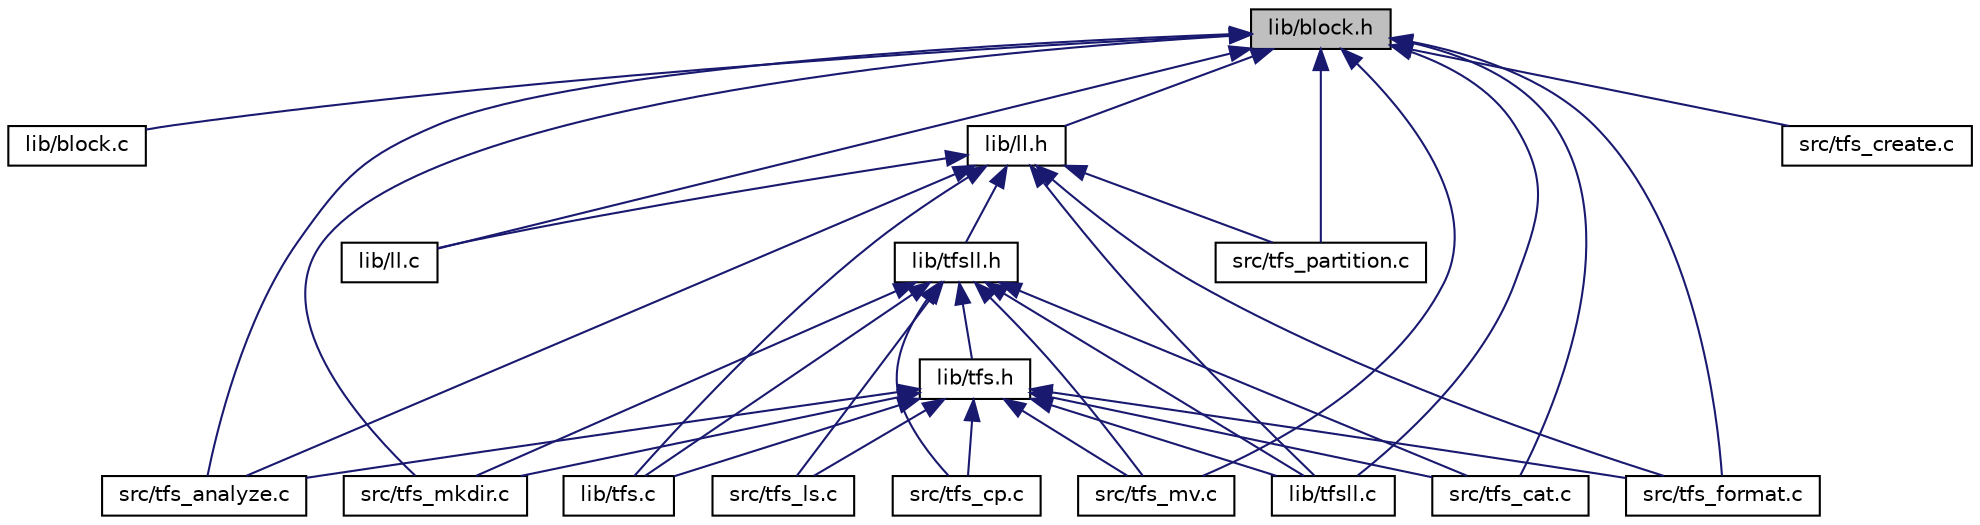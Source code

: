 digraph "lib/block.h"
{
  edge [fontname="Helvetica",fontsize="10",labelfontname="Helvetica",labelfontsize="10"];
  node [fontname="Helvetica",fontsize="10",shape=record];
  Node1 [label="lib/block.h",height=0.2,width=0.4,color="black", fillcolor="grey75", style="filled", fontcolor="black"];
  Node1 -> Node2 [dir="back",color="midnightblue",fontsize="10",style="solid"];
  Node2 [label="lib/block.c",height=0.2,width=0.4,color="black", fillcolor="white", style="filled",URL="$block_8c.html"];
  Node1 -> Node3 [dir="back",color="midnightblue",fontsize="10",style="solid"];
  Node3 [label="lib/ll.h",height=0.2,width=0.4,color="black", fillcolor="white", style="filled",URL="$ll_8h.html"];
  Node3 -> Node4 [dir="back",color="midnightblue",fontsize="10",style="solid"];
  Node4 [label="lib/ll.c",height=0.2,width=0.4,color="black", fillcolor="white", style="filled",URL="$ll_8c.html"];
  Node3 -> Node5 [dir="back",color="midnightblue",fontsize="10",style="solid"];
  Node5 [label="lib/tfsll.h",height=0.2,width=0.4,color="black", fillcolor="white", style="filled",URL="$tfsll_8h.html"];
  Node5 -> Node6 [dir="back",color="midnightblue",fontsize="10",style="solid"];
  Node6 [label="lib/tfs.h",height=0.2,width=0.4,color="black", fillcolor="white", style="filled",URL="$tfs_8h.html"];
  Node6 -> Node7 [dir="back",color="midnightblue",fontsize="10",style="solid"];
  Node7 [label="lib/tfs.c",height=0.2,width=0.4,color="black", fillcolor="white", style="filled",URL="$tfs_8c.html"];
  Node6 -> Node8 [dir="back",color="midnightblue",fontsize="10",style="solid"];
  Node8 [label="lib/tfsll.c",height=0.2,width=0.4,color="black", fillcolor="white", style="filled",URL="$tfsll_8c.html"];
  Node6 -> Node9 [dir="back",color="midnightblue",fontsize="10",style="solid"];
  Node9 [label="src/tfs_analyze.c",height=0.2,width=0.4,color="black", fillcolor="white", style="filled",URL="$tfs__analyze_8c.html"];
  Node6 -> Node10 [dir="back",color="midnightblue",fontsize="10",style="solid"];
  Node10 [label="src/tfs_cat.c",height=0.2,width=0.4,color="black", fillcolor="white", style="filled",URL="$tfs__cat_8c.html"];
  Node6 -> Node11 [dir="back",color="midnightblue",fontsize="10",style="solid"];
  Node11 [label="src/tfs_cp.c",height=0.2,width=0.4,color="black", fillcolor="white", style="filled",URL="$tfs__cp_8c.html"];
  Node6 -> Node12 [dir="back",color="midnightblue",fontsize="10",style="solid"];
  Node12 [label="src/tfs_format.c",height=0.2,width=0.4,color="black", fillcolor="white", style="filled",URL="$tfs__format_8c.html"];
  Node6 -> Node13 [dir="back",color="midnightblue",fontsize="10",style="solid"];
  Node13 [label="src/tfs_ls.c",height=0.2,width=0.4,color="black", fillcolor="white", style="filled",URL="$tfs__ls_8c.html"];
  Node6 -> Node14 [dir="back",color="midnightblue",fontsize="10",style="solid"];
  Node14 [label="src/tfs_mkdir.c",height=0.2,width=0.4,color="black", fillcolor="white", style="filled",URL="$tfs__mkdir_8c.html"];
  Node6 -> Node15 [dir="back",color="midnightblue",fontsize="10",style="solid"];
  Node15 [label="src/tfs_mv.c",height=0.2,width=0.4,color="black", fillcolor="white", style="filled",URL="$tfs__mv_8c.html"];
  Node5 -> Node7 [dir="back",color="midnightblue",fontsize="10",style="solid"];
  Node5 -> Node8 [dir="back",color="midnightblue",fontsize="10",style="solid"];
  Node5 -> Node10 [dir="back",color="midnightblue",fontsize="10",style="solid"];
  Node5 -> Node11 [dir="back",color="midnightblue",fontsize="10",style="solid"];
  Node5 -> Node13 [dir="back",color="midnightblue",fontsize="10",style="solid"];
  Node5 -> Node14 [dir="back",color="midnightblue",fontsize="10",style="solid"];
  Node5 -> Node15 [dir="back",color="midnightblue",fontsize="10",style="solid"];
  Node3 -> Node7 [dir="back",color="midnightblue",fontsize="10",style="solid"];
  Node3 -> Node8 [dir="back",color="midnightblue",fontsize="10",style="solid"];
  Node3 -> Node9 [dir="back",color="midnightblue",fontsize="10",style="solid"];
  Node3 -> Node12 [dir="back",color="midnightblue",fontsize="10",style="solid"];
  Node3 -> Node16 [dir="back",color="midnightblue",fontsize="10",style="solid"];
  Node16 [label="src/tfs_partition.c",height=0.2,width=0.4,color="black", fillcolor="white", style="filled",URL="$tfs__partition_8c.html"];
  Node1 -> Node4 [dir="back",color="midnightblue",fontsize="10",style="solid"];
  Node1 -> Node8 [dir="back",color="midnightblue",fontsize="10",style="solid"];
  Node1 -> Node9 [dir="back",color="midnightblue",fontsize="10",style="solid"];
  Node1 -> Node10 [dir="back",color="midnightblue",fontsize="10",style="solid"];
  Node1 -> Node17 [dir="back",color="midnightblue",fontsize="10",style="solid"];
  Node17 [label="src/tfs_create.c",height=0.2,width=0.4,color="black", fillcolor="white", style="filled",URL="$tfs__create_8c.html"];
  Node1 -> Node12 [dir="back",color="midnightblue",fontsize="10",style="solid"];
  Node1 -> Node14 [dir="back",color="midnightblue",fontsize="10",style="solid"];
  Node1 -> Node15 [dir="back",color="midnightblue",fontsize="10",style="solid"];
  Node1 -> Node16 [dir="back",color="midnightblue",fontsize="10",style="solid"];
}
